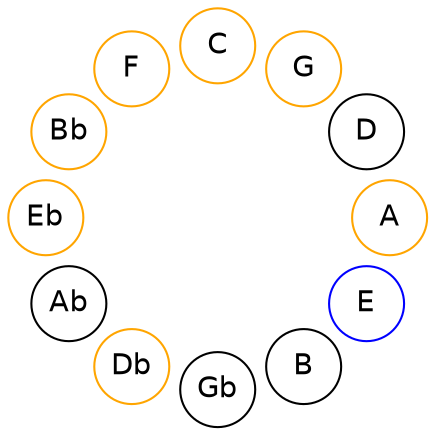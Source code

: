 
graph {

layout = circo;
mindist = .1

node [shape = circle, fontname = Helvetica, margin = 0]
edge [style=invis]

subgraph 1 {
	E -- B -- Gb -- Db -- Ab -- Eb -- Bb -- F -- C -- G -- D -- A -- E
}

E [color=blue];
Db [color=orange];
Eb [color=orange];
Bb [color=orange];
F [color=orange];
C [color=orange];
G [color=orange];
A [color=orange];
}
